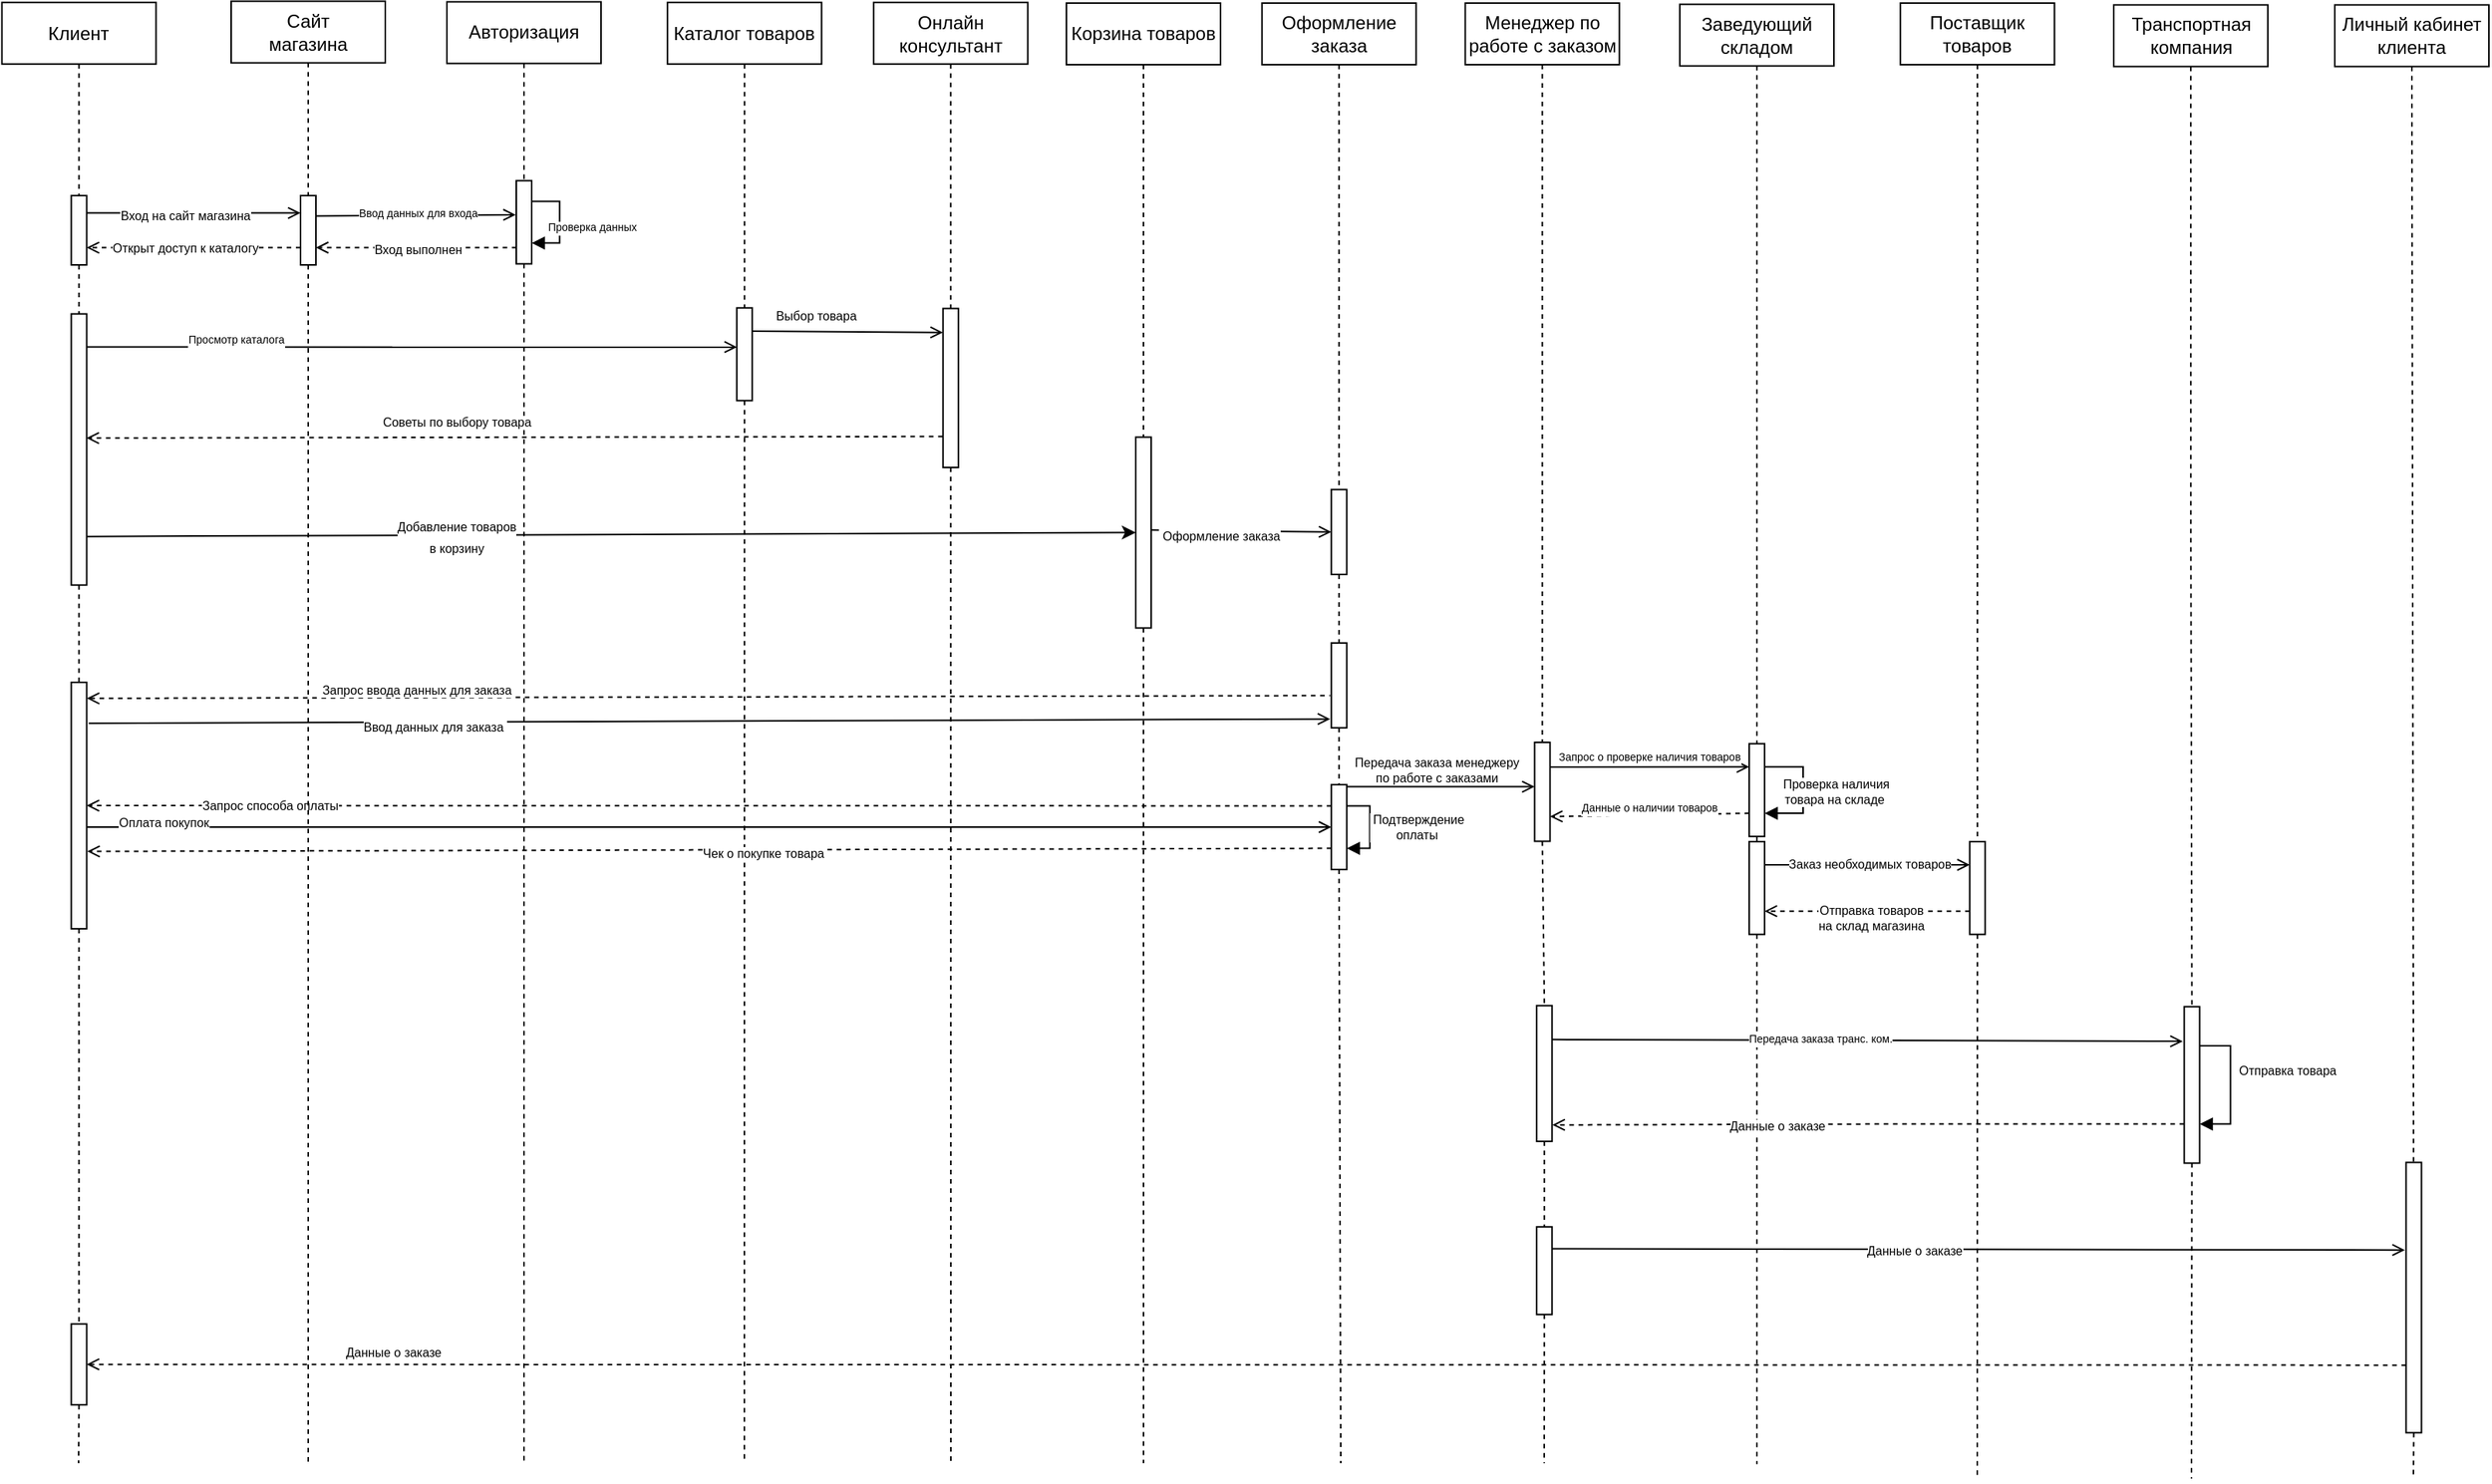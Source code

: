 <mxfile version="20.6.2" type="github">
  <diagram id="1C6cSwg7VmpAiblLXvoy" name="Страница 1">
    <mxGraphModel dx="3576" dy="690" grid="1" gridSize="10" guides="1" tooltips="1" connect="1" arrows="1" fold="1" page="1" pageScale="1" pageWidth="2339" pageHeight="3300" math="0" shadow="0">
      <root>
        <mxCell id="0" />
        <mxCell id="1" parent="0" />
        <mxCell id="SabWteCTpefjTxFQU9_--33" style="rounded=0;orthogonalLoop=1;jettySize=auto;html=1;fontSize=8;endArrow=none;endFill=0;entryX=0.166;entryY=-0.134;entryDx=0;entryDy=0;startArrow=open;startFill=0;exitX=0.896;exitY=1.076;exitDx=0;exitDy=0;entryPerimeter=0;exitPerimeter=0;" parent="1" source="SabWteCTpefjTxFQU9_--16" target="SabWteCTpefjTxFQU9_--19" edge="1">
          <mxGeometry relative="1" as="geometry">
            <mxPoint x="-620" y="605" as="targetPoint" />
            <mxPoint x="-30" y="540" as="sourcePoint" />
          </mxGeometry>
        </mxCell>
        <mxCell id="SabWteCTpefjTxFQU9_--34" value="Ввод данных для заказа&amp;nbsp;" style="edgeLabel;html=1;align=center;verticalAlign=middle;resizable=0;points=[];fontSize=8;" parent="SabWteCTpefjTxFQU9_--33" vertex="1" connectable="0">
          <mxGeometry x="0.675" y="-1" relative="1" as="geometry">
            <mxPoint x="93" y="4" as="offset" />
          </mxGeometry>
        </mxCell>
        <mxCell id="xmQRBaJtH42mLP0wHH3l-34" value="Менеджер по работе с заказом" style="whiteSpace=wrap;html=1;align=center;" parent="1" vertex="1">
          <mxGeometry x="-279.23" y="72" width="100" height="40" as="geometry" />
        </mxCell>
        <mxCell id="SabWteCTpefjTxFQU9_--8" style="edgeStyle=none;rounded=0;orthogonalLoop=1;jettySize=auto;html=1;exitX=0.5;exitY=1;exitDx=0;exitDy=0;entryX=0;entryY=0.5;entryDx=0;entryDy=0;dashed=1;fontSize=8;endArrow=none;endFill=0;" parent="1" source="xmQRBaJtH42mLP0wHH3l-34" target="xmQRBaJtH42mLP0wHH3l-50" edge="1">
          <mxGeometry relative="1" as="geometry">
            <mxPoint x="-229.23" y="257.0" as="sourcePoint" />
          </mxGeometry>
        </mxCell>
        <mxCell id="wwu7eUDhGdENPaWgCfhL-5" style="edgeStyle=none;rounded=0;orthogonalLoop=1;jettySize=auto;html=1;endArrow=open;endFill=0;exitX=0.25;exitY=0;exitDx=0;exitDy=0;entryX=0.324;entryY=1.078;entryDx=0;entryDy=0;entryPerimeter=0;" parent="1" source="t5wxgiUbX30vSw5wbPk--4" target="hlWkLfJ_ghAU2IeBSESy-3" edge="1">
          <mxGeometry relative="1" as="geometry">
            <mxPoint x="174.5" y="929.66" as="sourcePoint" />
            <mxPoint x="330" y="881" as="targetPoint" />
          </mxGeometry>
        </mxCell>
        <mxCell id="wwu7eUDhGdENPaWgCfhL-7" value="Данные о заказе" style="edgeLabel;html=1;align=center;verticalAlign=middle;resizable=0;points=[];fontSize=8;" parent="wwu7eUDhGdENPaWgCfhL-5" vertex="1" connectable="0">
          <mxGeometry x="-0.151" y="-1" relative="1" as="geometry">
            <mxPoint as="offset" />
          </mxGeometry>
        </mxCell>
        <mxCell id="xmQRBaJtH42mLP0wHH3l-50" value="" style="rounded=0;whiteSpace=wrap;html=1;rotation=90;" parent="1" vertex="1">
          <mxGeometry x="-261.33" y="579.11" width="64.22" height="10" as="geometry" />
        </mxCell>
        <mxCell id="Gkl77x3huCFvcmWokDsf-9" style="edgeStyle=none;rounded=0;orthogonalLoop=1;jettySize=auto;html=1;exitX=0.5;exitY=1;exitDx=0;exitDy=0;entryX=0;entryY=0.5;entryDx=0;entryDy=0;dashed=1;endArrow=none;endFill=0;" parent="1" source="Gkl77x3huCFvcmWokDsf-2" target="Gkl77x3huCFvcmWokDsf-33" edge="1">
          <mxGeometry relative="1" as="geometry">
            <mxPoint x="-1178.75" y="136.6" as="targetPoint" />
          </mxGeometry>
        </mxCell>
        <mxCell id="Gkl77x3huCFvcmWokDsf-2" value="Клиент" style="whiteSpace=wrap;html=1;align=center;" parent="1" vertex="1">
          <mxGeometry x="-1228.75" y="71.6" width="100" height="40" as="geometry" />
        </mxCell>
        <mxCell id="Gkl77x3huCFvcmWokDsf-27" style="edgeStyle=none;rounded=0;orthogonalLoop=1;jettySize=auto;html=1;entryX=0.41;entryY=1.034;entryDx=0;entryDy=0;fontSize=7;endArrow=open;endFill=0;exitX=0.294;exitY=0.011;exitDx=0;exitDy=0;entryPerimeter=0;exitPerimeter=0;" parent="1" source="4py7BuK0P5c7qzIg3ZsJ-5" target="Gkl77x3huCFvcmWokDsf-26" edge="1">
          <mxGeometry relative="1" as="geometry">
            <mxPoint x="-1010" y="210.8" as="sourcePoint" />
          </mxGeometry>
        </mxCell>
        <mxCell id="Gkl77x3huCFvcmWokDsf-28" value="Ввод данных для входа" style="edgeLabel;html=1;align=center;verticalAlign=middle;resizable=0;points=[];fontSize=7;" parent="Gkl77x3huCFvcmWokDsf-27" vertex="1" connectable="0">
          <mxGeometry x="-0.348" y="1" relative="1" as="geometry">
            <mxPoint x="23" as="offset" />
          </mxGeometry>
        </mxCell>
        <mxCell id="Gkl77x3huCFvcmWokDsf-31" style="rounded=0;orthogonalLoop=1;jettySize=auto;html=1;exitX=0.5;exitY=1;exitDx=0;exitDy=0;entryX=0;entryY=0.5;entryDx=0;entryDy=0;fontSize=7;endArrow=none;endFill=0;dashed=1;" parent="1" source="Gkl77x3huCFvcmWokDsf-25" target="Gkl77x3huCFvcmWokDsf-26" edge="1">
          <mxGeometry relative="1" as="geometry" />
        </mxCell>
        <mxCell id="Gkl77x3huCFvcmWokDsf-25" value="Авторизация" style="whiteSpace=wrap;html=1;align=center;" parent="1" vertex="1">
          <mxGeometry x="-940" y="71.2" width="100" height="40" as="geometry" />
        </mxCell>
        <mxCell id="Gkl77x3huCFvcmWokDsf-38" style="edgeStyle=none;rounded=0;orthogonalLoop=1;jettySize=auto;html=1;exitX=1;exitY=0.5;exitDx=0;exitDy=0;dashed=1;fontSize=7;endArrow=none;endFill=0;" parent="1" source="Gkl77x3huCFvcmWokDsf-26" edge="1">
          <mxGeometry relative="1" as="geometry">
            <mxPoint x="-890" y="1020.952" as="targetPoint" />
          </mxGeometry>
        </mxCell>
        <mxCell id="4py7BuK0P5c7qzIg3ZsJ-1" style="rounded=0;orthogonalLoop=1;jettySize=auto;html=1;exitX=0.804;exitY=0.984;exitDx=0;exitDy=0;dashed=1;endArrow=open;endFill=0;entryX=0.75;entryY=0;entryDx=0;entryDy=0;exitPerimeter=0;" parent="1" source="Gkl77x3huCFvcmWokDsf-26" target="4py7BuK0P5c7qzIg3ZsJ-5" edge="1">
          <mxGeometry relative="1" as="geometry">
            <mxPoint x="-1010" y="227.8" as="targetPoint" />
          </mxGeometry>
        </mxCell>
        <mxCell id="4py7BuK0P5c7qzIg3ZsJ-2" value="&lt;font style=&quot;font-size: 8px;&quot;&gt;Вход выполнен&lt;/font&gt;" style="edgeLabel;html=1;align=center;verticalAlign=middle;resizable=0;points=[];" parent="4py7BuK0P5c7qzIg3ZsJ-1" vertex="1" connectable="0">
          <mxGeometry x="0.517" relative="1" as="geometry">
            <mxPoint x="34" as="offset" />
          </mxGeometry>
        </mxCell>
        <mxCell id="Gkl77x3huCFvcmWokDsf-26" value="" style="rounded=0;whiteSpace=wrap;html=1;rotation=90;" parent="1" vertex="1">
          <mxGeometry x="-916.99" y="209.3" width="53.99" height="10" as="geometry" />
        </mxCell>
        <mxCell id="Gkl77x3huCFvcmWokDsf-29" style="edgeStyle=orthogonalEdgeStyle;rounded=0;orthogonalLoop=1;jettySize=auto;html=1;exitX=0.25;exitY=0;exitDx=0;exitDy=0;entryX=0.75;entryY=0;entryDx=0;entryDy=0;fontSize=7;endArrow=block;endFill=1;" parent="1" source="Gkl77x3huCFvcmWokDsf-26" target="Gkl77x3huCFvcmWokDsf-26" edge="1">
          <mxGeometry relative="1" as="geometry">
            <Array as="points">
              <mxPoint x="-866.87" y="200.61" />
              <mxPoint x="-866.87" y="227.61" />
            </Array>
          </mxGeometry>
        </mxCell>
        <mxCell id="Gkl77x3huCFvcmWokDsf-30" value="&amp;nbsp;Проверка данных" style="edgeLabel;html=1;align=center;verticalAlign=middle;resizable=0;points=[];fontSize=7;" parent="Gkl77x3huCFvcmWokDsf-29" vertex="1" connectable="0">
          <mxGeometry x="0.103" y="1" relative="1" as="geometry">
            <mxPoint x="19" as="offset" />
          </mxGeometry>
        </mxCell>
        <mxCell id="Gkl77x3huCFvcmWokDsf-32" value="Каталог товаров" style="whiteSpace=wrap;html=1;align=center;" parent="1" vertex="1">
          <mxGeometry x="-796.87" y="71.6" width="100" height="40" as="geometry" />
        </mxCell>
        <mxCell id="4py7BuK0P5c7qzIg3ZsJ-7" style="edgeStyle=none;rounded=0;orthogonalLoop=1;jettySize=auto;html=1;exitX=0.25;exitY=0;exitDx=0;exitDy=0;entryX=0.25;entryY=1;entryDx=0;entryDy=0;fontSize=8;endArrow=open;endFill=0;" parent="1" source="Gkl77x3huCFvcmWokDsf-33" target="4py7BuK0P5c7qzIg3ZsJ-5" edge="1">
          <mxGeometry relative="1" as="geometry" />
        </mxCell>
        <mxCell id="4py7BuK0P5c7qzIg3ZsJ-8" value="Вход на сайт магазина" style="edgeLabel;html=1;align=center;verticalAlign=middle;resizable=0;points=[];fontSize=8;" parent="4py7BuK0P5c7qzIg3ZsJ-7" vertex="1" connectable="0">
          <mxGeometry x="-0.247" y="-2" relative="1" as="geometry">
            <mxPoint x="11" y="-1" as="offset" />
          </mxGeometry>
        </mxCell>
        <mxCell id="Gkl77x3huCFvcmWokDsf-33" value="" style="rounded=0;whiteSpace=wrap;html=1;rotation=90;" parent="1" vertex="1">
          <mxGeometry x="-1201.25" y="214.51" width="45" height="10" as="geometry" />
        </mxCell>
        <mxCell id="SabWteCTpefjTxFQU9_--7" style="edgeStyle=none;rounded=0;orthogonalLoop=1;jettySize=auto;html=1;exitX=1;exitY=0.5;exitDx=0;exitDy=0;dashed=1;fontSize=8;endArrow=none;endFill=0;" parent="1" source="SabWteCTpefjTxFQU9_--23" edge="1">
          <mxGeometry relative="1" as="geometry">
            <mxPoint x="-747" y="1020" as="targetPoint" />
            <mxPoint x="-746.885" y="480.625" as="sourcePoint" />
          </mxGeometry>
        </mxCell>
        <mxCell id="Gkl77x3huCFvcmWokDsf-39" style="edgeStyle=none;rounded=0;orthogonalLoop=1;jettySize=auto;html=1;exitX=0.122;exitY=0.013;exitDx=0;exitDy=0;entryX=0.423;entryY=0.991;entryDx=0;entryDy=0;fontSize=7;endArrow=open;endFill=0;exitPerimeter=0;entryPerimeter=0;" parent="1" source="Gkl77x3huCFvcmWokDsf-37" target="SabWteCTpefjTxFQU9_--23" edge="1">
          <mxGeometry relative="1" as="geometry" />
        </mxCell>
        <mxCell id="Gkl77x3huCFvcmWokDsf-40" value="Просмотр каталога" style="edgeLabel;html=1;align=center;verticalAlign=middle;resizable=0;points=[];fontSize=7;" parent="Gkl77x3huCFvcmWokDsf-39" vertex="1" connectable="0">
          <mxGeometry x="-0.301" y="1" relative="1" as="geometry">
            <mxPoint x="-51" y="-4" as="offset" />
          </mxGeometry>
        </mxCell>
        <mxCell id="SabWteCTpefjTxFQU9_--12" style="edgeStyle=none;rounded=0;orthogonalLoop=1;jettySize=auto;html=1;exitX=0.5;exitY=1;exitDx=0;exitDy=0;entryX=0;entryY=0.5;entryDx=0;entryDy=0;dashed=1;fontSize=8;endArrow=none;endFill=0;" parent="1" source="SabWteCTpefjTxFQU9_--10" target="SabWteCTpefjTxFQU9_--11" edge="1">
          <mxGeometry relative="1" as="geometry" />
        </mxCell>
        <mxCell id="SabWteCTpefjTxFQU9_--10" value="Корзина товаров" style="whiteSpace=wrap;html=1;align=center;" parent="1" vertex="1">
          <mxGeometry x="-538.04" y="72" width="100" height="40" as="geometry" />
        </mxCell>
        <mxCell id="SabWteCTpefjTxFQU9_--18" style="edgeStyle=none;rounded=0;orthogonalLoop=1;jettySize=auto;html=1;exitX=1;exitY=0.5;exitDx=0;exitDy=0;dashed=1;fontSize=8;endArrow=none;endFill=0;" parent="1" source="SabWteCTpefjTxFQU9_--11" edge="1">
          <mxGeometry relative="1" as="geometry">
            <mxPoint x="-488" y="1020" as="targetPoint" />
          </mxGeometry>
        </mxCell>
        <mxCell id="6CkgmIkL6e7vxcwUD5hK-3" style="rounded=0;orthogonalLoop=1;jettySize=auto;html=1;exitX=0.487;exitY=-0.016;exitDx=0;exitDy=0;entryX=0.5;entryY=1;entryDx=0;entryDy=0;endArrow=open;endFill=0;exitPerimeter=0;" parent="1" source="SabWteCTpefjTxFQU9_--11" target="6CkgmIkL6e7vxcwUD5hK-1" edge="1">
          <mxGeometry relative="1" as="geometry" />
        </mxCell>
        <mxCell id="6CkgmIkL6e7vxcwUD5hK-4" value="&lt;font style=&quot;font-size: 8px;&quot;&gt;&amp;nbsp;Оформление заказа&lt;/font&gt;" style="edgeLabel;html=1;align=center;verticalAlign=middle;resizable=0;points=[];" parent="6CkgmIkL6e7vxcwUD5hK-3" vertex="1" connectable="0">
          <mxGeometry x="-0.252" y="-2" relative="1" as="geometry">
            <mxPoint as="offset" />
          </mxGeometry>
        </mxCell>
        <mxCell id="SabWteCTpefjTxFQU9_--11" value="" style="rounded=0;whiteSpace=wrap;html=1;rotation=90;" parent="1" vertex="1">
          <mxGeometry x="-550" y="410.77" width="123.91" height="10" as="geometry" />
        </mxCell>
        <mxCell id="SabWteCTpefjTxFQU9_--17" style="edgeStyle=none;rounded=0;orthogonalLoop=1;jettySize=auto;html=1;exitX=1;exitY=0.5;exitDx=0;exitDy=0;entryX=0;entryY=0.5;entryDx=0;entryDy=0;fontSize=8;endArrow=none;endFill=0;dashed=1;startArrow=none;" parent="1" source="6CkgmIkL6e7vxcwUD5hK-1" target="SabWteCTpefjTxFQU9_--16" edge="1">
          <mxGeometry relative="1" as="geometry" />
        </mxCell>
        <mxCell id="SabWteCTpefjTxFQU9_--15" value="Оформление заказа" style="whiteSpace=wrap;html=1;align=center;" parent="1" vertex="1">
          <mxGeometry x="-411.14" y="72" width="100" height="40" as="geometry" />
        </mxCell>
        <mxCell id="SabWteCTpefjTxFQU9_--37" style="edgeStyle=none;rounded=0;orthogonalLoop=1;jettySize=auto;html=1;exitX=1;exitY=0.5;exitDx=0;exitDy=0;entryX=0;entryY=0.5;entryDx=0;entryDy=0;dashed=1;fontSize=8;endArrow=none;endFill=0;" parent="1" source="SabWteCTpefjTxFQU9_--16" target="SabWteCTpefjTxFQU9_--36" edge="1">
          <mxGeometry relative="1" as="geometry" />
        </mxCell>
        <mxCell id="SabWteCTpefjTxFQU9_--21" style="edgeStyle=none;rounded=0;orthogonalLoop=1;jettySize=auto;html=1;entryX=0.62;entryY=1.068;entryDx=0;entryDy=0;fontSize=8;endArrow=none;endFill=0;exitX=0.065;exitY=-0.011;exitDx=0;exitDy=0;exitPerimeter=0;dashed=1;startArrow=open;startFill=0;entryPerimeter=0;" parent="1" source="SabWteCTpefjTxFQU9_--19" target="SabWteCTpefjTxFQU9_--16" edge="1">
          <mxGeometry relative="1" as="geometry">
            <mxPoint x="-940" y="530" as="sourcePoint" />
          </mxGeometry>
        </mxCell>
        <mxCell id="SabWteCTpefjTxFQU9_--22" value="&amp;nbsp;Запрос ввода данных для заказа" style="edgeLabel;html=1;align=center;verticalAlign=middle;resizable=0;points=[];fontSize=8;" parent="SabWteCTpefjTxFQU9_--21" vertex="1" connectable="0">
          <mxGeometry x="-0.865" y="2" relative="1" as="geometry">
            <mxPoint x="158" y="-4" as="offset" />
          </mxGeometry>
        </mxCell>
        <mxCell id="SabWteCTpefjTxFQU9_--38" style="edgeStyle=none;rounded=0;orthogonalLoop=1;jettySize=auto;html=1;exitX=0.587;exitY=0.025;exitDx=0;exitDy=0;entryX=0.5;entryY=1;entryDx=0;entryDy=0;fontSize=8;endArrow=open;endFill=0;exitPerimeter=0;" parent="1" source="SabWteCTpefjTxFQU9_--19" target="SabWteCTpefjTxFQU9_--36" edge="1">
          <mxGeometry relative="1" as="geometry" />
        </mxCell>
        <mxCell id="SabWteCTpefjTxFQU9_--39" value="Оплата покупок" style="edgeLabel;html=1;align=center;verticalAlign=middle;resizable=0;points=[];fontSize=8;" parent="SabWteCTpefjTxFQU9_--38" vertex="1" connectable="0">
          <mxGeometry x="-0.791" relative="1" as="geometry">
            <mxPoint x="-35" y="-3" as="offset" />
          </mxGeometry>
        </mxCell>
        <mxCell id="SabWteCTpefjTxFQU9_--19" value="" style="rounded=0;whiteSpace=wrap;html=1;rotation=90;" parent="1" vertex="1">
          <mxGeometry x="-1258.75" y="588.03" width="160" height="10" as="geometry" />
        </mxCell>
        <mxCell id="SabWteCTpefjTxFQU9_--20" value="" style="rounded=0;orthogonalLoop=1;jettySize=auto;html=1;exitX=1;exitY=0.5;exitDx=0;exitDy=0;fontSize=8;endArrow=none;endFill=0;dashed=1;startArrow=none;" parent="1" source="Gkl77x3huCFvcmWokDsf-37" target="SabWteCTpefjTxFQU9_--19" edge="1">
          <mxGeometry relative="1" as="geometry">
            <mxPoint x="-1179.044" y="811.6" as="targetPoint" />
            <mxPoint x="-1178.75" y="322.0" as="sourcePoint" />
          </mxGeometry>
        </mxCell>
        <mxCell id="tWSVUriyzBmCFwbqHir8-5" style="edgeStyle=none;rounded=0;orthogonalLoop=1;jettySize=auto;html=1;exitX=0.25;exitY=0;exitDx=0;exitDy=0;entryX=0.151;entryY=1.007;entryDx=0;entryDy=0;endArrow=open;endFill=0;entryPerimeter=0;" parent="1" source="SabWteCTpefjTxFQU9_--23" target="tWSVUriyzBmCFwbqHir8-3" edge="1">
          <mxGeometry relative="1" as="geometry" />
        </mxCell>
        <mxCell id="tWSVUriyzBmCFwbqHir8-8" value="&amp;nbsp; Выбор товара" style="edgeLabel;html=1;align=center;verticalAlign=middle;resizable=0;points=[];fontSize=8;" parent="tWSVUriyzBmCFwbqHir8-5" vertex="1" connectable="0">
          <mxGeometry x="-0.425" y="-1" relative="1" as="geometry">
            <mxPoint x="3" y="-11" as="offset" />
          </mxGeometry>
        </mxCell>
        <mxCell id="SabWteCTpefjTxFQU9_--23" value="" style="rounded=0;whiteSpace=wrap;html=1;rotation=90;" parent="1" vertex="1">
          <mxGeometry x="-777" y="295" width="60.23" height="10" as="geometry" />
        </mxCell>
        <mxCell id="SabWteCTpefjTxFQU9_--24" value="" style="edgeStyle=none;rounded=0;orthogonalLoop=1;jettySize=auto;html=1;exitX=0.5;exitY=1;exitDx=0;exitDy=0;entryX=0;entryY=0.5;entryDx=0;entryDy=0;dashed=1;fontSize=7;endArrow=none;endFill=0;" parent="1" source="Gkl77x3huCFvcmWokDsf-32" target="SabWteCTpefjTxFQU9_--23" edge="1">
          <mxGeometry relative="1" as="geometry">
            <mxPoint x="-746.87" y="111.6" as="sourcePoint" />
            <mxPoint x="-746.885" y="420.395" as="targetPoint" />
          </mxGeometry>
        </mxCell>
        <mxCell id="6CkgmIkL6e7vxcwUD5hK-7" style="rounded=0;orthogonalLoop=1;jettySize=auto;html=1;exitX=0;exitY=0;exitDx=0;exitDy=0;fontSize=8;endArrow=open;endFill=0;entryX=0.25;entryY=1;entryDx=0;entryDy=0;" parent="1" edge="1">
          <mxGeometry relative="1" as="geometry">
            <mxPoint x="-234.22" y="580.79" as="targetPoint" />
            <mxPoint x="-356.135" y="580.735" as="sourcePoint" />
          </mxGeometry>
        </mxCell>
        <mxCell id="6CkgmIkL6e7vxcwUD5hK-9" value="Передача заказа менеджеру &lt;br&gt;по работе с заказами" style="edgeLabel;html=1;align=center;verticalAlign=middle;resizable=0;points=[];fontSize=8;" parent="6CkgmIkL6e7vxcwUD5hK-7" vertex="1" connectable="0">
          <mxGeometry x="-0.045" y="2" relative="1" as="geometry">
            <mxPoint y="-9" as="offset" />
          </mxGeometry>
        </mxCell>
        <mxCell id="6CkgmIkL6e7vxcwUD5hK-10" style="edgeStyle=none;rounded=0;orthogonalLoop=1;jettySize=auto;html=1;exitX=0.75;exitY=1;exitDx=0;exitDy=0;entryX=0.686;entryY=-0.039;entryDx=0;entryDy=0;entryPerimeter=0;fontSize=8;endArrow=open;endFill=0;dashed=1;" parent="1" source="SabWteCTpefjTxFQU9_--36" target="SabWteCTpefjTxFQU9_--19" edge="1">
          <mxGeometry relative="1" as="geometry" />
        </mxCell>
        <mxCell id="6CkgmIkL6e7vxcwUD5hK-11" value="Чек о покупке товара" style="edgeLabel;html=1;align=center;verticalAlign=middle;resizable=0;points=[];fontSize=8;" parent="6CkgmIkL6e7vxcwUD5hK-10" vertex="1" connectable="0">
          <mxGeometry x="-0.085" y="2" relative="1" as="geometry">
            <mxPoint as="offset" />
          </mxGeometry>
        </mxCell>
        <mxCell id="hsWbIuTdc0-6WUOHF7rW-1" style="rounded=0;orthogonalLoop=1;jettySize=auto;html=1;exitX=0.25;exitY=1;exitDx=0;exitDy=0;entryX=0.5;entryY=0;entryDx=0;entryDy=0;dashed=1;endArrow=open;endFill=0;" parent="1" source="SabWteCTpefjTxFQU9_--36" target="SabWteCTpefjTxFQU9_--19" edge="1">
          <mxGeometry relative="1" as="geometry" />
        </mxCell>
        <mxCell id="hsWbIuTdc0-6WUOHF7rW-2" value="&lt;span style=&quot;font-size: 8px;&quot;&gt;Запрос способа оплаты&lt;/span&gt;" style="edgeLabel;html=1;align=center;verticalAlign=middle;resizable=0;points=[];" parent="hsWbIuTdc0-6WUOHF7rW-1" vertex="1" connectable="0">
          <mxGeometry x="0.706" y="-1" relative="1" as="geometry">
            <mxPoint as="offset" />
          </mxGeometry>
        </mxCell>
        <mxCell id="b9YagP9N5LQ2oF-ExX-y-10" style="edgeStyle=none;rounded=0;orthogonalLoop=1;jettySize=auto;html=1;exitX=1;exitY=0.5;exitDx=0;exitDy=0;dashed=1;fontSize=7;startArrow=none;startFill=0;endArrow=none;endFill=0;" edge="1" parent="1" source="SabWteCTpefjTxFQU9_--36">
          <mxGeometry relative="1" as="geometry">
            <mxPoint x="-360" y="1020" as="targetPoint" />
          </mxGeometry>
        </mxCell>
        <mxCell id="SabWteCTpefjTxFQU9_--36" value="" style="rounded=0;whiteSpace=wrap;html=1;rotation=90;" parent="1" vertex="1">
          <mxGeometry x="-388.69" y="602.0" width="55.11" height="10" as="geometry" />
        </mxCell>
        <mxCell id="SabWteCTpefjTxFQU9_--40" style="edgeStyle=orthogonalEdgeStyle;rounded=0;orthogonalLoop=1;jettySize=auto;html=1;exitX=0.25;exitY=0;exitDx=0;exitDy=0;entryX=0.75;entryY=0;entryDx=0;entryDy=0;fontSize=8;endArrow=block;endFill=1;" parent="1" source="SabWteCTpefjTxFQU9_--36" target="SabWteCTpefjTxFQU9_--36" edge="1">
          <mxGeometry relative="1" as="geometry">
            <Array as="points">
              <mxPoint x="-341.14" y="593" />
              <mxPoint x="-341.14" y="621" />
            </Array>
          </mxGeometry>
        </mxCell>
        <mxCell id="SabWteCTpefjTxFQU9_--41" value="&amp;nbsp;Подтверждение &lt;br&gt;оплаты" style="edgeLabel;html=1;align=center;verticalAlign=middle;resizable=0;points=[];fontSize=8;" parent="SabWteCTpefjTxFQU9_--40" vertex="1" connectable="0">
          <mxGeometry x="-0.335" y="3" relative="1" as="geometry">
            <mxPoint x="27" y="10" as="offset" />
          </mxGeometry>
        </mxCell>
        <mxCell id="tWSVUriyzBmCFwbqHir8-2" style="rounded=0;orthogonalLoop=1;jettySize=auto;html=1;exitX=1;exitY=0.5;exitDx=0;exitDy=0;dashed=1;endArrow=none;endFill=0;startArrow=none;" parent="1" source="tWSVUriyzBmCFwbqHir8-3" edge="1">
          <mxGeometry relative="1" as="geometry">
            <mxPoint x="-613" y="1020" as="targetPoint" />
          </mxGeometry>
        </mxCell>
        <mxCell id="tWSVUriyzBmCFwbqHir8-1" value="Онлайн консультант" style="whiteSpace=wrap;html=1;align=center;" parent="1" vertex="1">
          <mxGeometry x="-663.12" y="71.6" width="100" height="40" as="geometry" />
        </mxCell>
        <mxCell id="tWSVUriyzBmCFwbqHir8-6" style="edgeStyle=none;rounded=0;orthogonalLoop=1;jettySize=auto;html=1;exitX=0.805;exitY=1.017;exitDx=0;exitDy=0;entryX=0.458;entryY=0.012;entryDx=0;entryDy=0;endArrow=open;endFill=0;dashed=1;exitPerimeter=0;entryPerimeter=0;" parent="1" source="tWSVUriyzBmCFwbqHir8-3" target="Gkl77x3huCFvcmWokDsf-37" edge="1">
          <mxGeometry relative="1" as="geometry" />
        </mxCell>
        <mxCell id="tWSVUriyzBmCFwbqHir8-12" value="&amp;nbsp;Советы по выбору товара" style="edgeLabel;html=1;align=center;verticalAlign=middle;resizable=0;points=[];fontSize=8;" parent="tWSVUriyzBmCFwbqHir8-6" vertex="1" connectable="0">
          <mxGeometry x="0.212" relative="1" as="geometry">
            <mxPoint x="20" y="-10" as="offset" />
          </mxGeometry>
        </mxCell>
        <mxCell id="tWSVUriyzBmCFwbqHir8-3" value="" style="rounded=0;whiteSpace=wrap;html=1;rotation=90;" parent="1" vertex="1">
          <mxGeometry x="-664.73" y="316.9" width="103.23" height="10" as="geometry" />
        </mxCell>
        <mxCell id="tWSVUriyzBmCFwbqHir8-4" value="" style="edgeStyle=orthogonalEdgeStyle;rounded=0;orthogonalLoop=1;jettySize=auto;html=1;exitX=0.5;exitY=1;exitDx=0;exitDy=0;dashed=1;endArrow=none;endFill=0;" parent="1" source="tWSVUriyzBmCFwbqHir8-1" target="tWSVUriyzBmCFwbqHir8-3" edge="1">
          <mxGeometry relative="1" as="geometry">
            <mxPoint x="-613.12" y="811.2" as="targetPoint" />
            <mxPoint x="-613.12" y="111.6" as="sourcePoint" />
          </mxGeometry>
        </mxCell>
        <mxCell id="IDRo27c4-7jk8g-NWwNv-1" style="rounded=0;orthogonalLoop=1;jettySize=auto;html=1;entryX=0.5;entryY=1;entryDx=0;entryDy=0;exitX=0.821;exitY=0.052;exitDx=0;exitDy=0;exitPerimeter=0;" parent="1" source="Gkl77x3huCFvcmWokDsf-37" target="SabWteCTpefjTxFQU9_--11" edge="1">
          <mxGeometry relative="1" as="geometry">
            <mxPoint x="-1170" y="450" as="sourcePoint" />
          </mxGeometry>
        </mxCell>
        <mxCell id="IDRo27c4-7jk8g-NWwNv-2" value="&lt;font style=&quot;font-size: 8px;&quot;&gt;Добавление товаров &lt;br&gt;в корзину&lt;/font&gt;" style="edgeLabel;html=1;align=center;verticalAlign=middle;resizable=0;points=[];" parent="IDRo27c4-7jk8g-NWwNv-1" vertex="1" connectable="0">
          <mxGeometry x="-0.294" y="2" relative="1" as="geometry">
            <mxPoint y="2" as="offset" />
          </mxGeometry>
        </mxCell>
        <mxCell id="Gkl77x3huCFvcmWokDsf-37" value="" style="rounded=0;whiteSpace=wrap;html=1;rotation=90;" parent="1" vertex="1">
          <mxGeometry x="-1266.77" y="356.82" width="176.04" height="10" as="geometry" />
        </mxCell>
        <mxCell id="tWSVUriyzBmCFwbqHir8-9" value="" style="rounded=0;orthogonalLoop=1;jettySize=auto;html=1;exitX=1;exitY=0.5;exitDx=0;exitDy=0;fontSize=8;endArrow=none;endFill=0;dashed=1;" parent="1" source="Gkl77x3huCFvcmWokDsf-33" target="Gkl77x3huCFvcmWokDsf-37" edge="1">
          <mxGeometry relative="1" as="geometry">
            <mxPoint x="-1178.75" y="513.03" as="targetPoint" />
            <mxPoint x="-1178.75" y="322.0" as="sourcePoint" />
          </mxGeometry>
        </mxCell>
        <mxCell id="tWSVUriyzBmCFwbqHir8-14" style="rounded=0;orthogonalLoop=1;jettySize=auto;html=1;exitX=1;exitY=0.5;exitDx=0;exitDy=0;fontSize=8;endArrow=none;endFill=0;dashed=1;startArrow=none;" parent="1" source="sa_YYTe1VB1jBONE82s6-5" edge="1">
          <mxGeometry relative="1" as="geometry">
            <mxPoint x="-90" y="1020.667" as="targetPoint" />
          </mxGeometry>
        </mxCell>
        <mxCell id="tWSVUriyzBmCFwbqHir8-13" value="Заведующий складом" style="whiteSpace=wrap;html=1;align=center;" parent="1" vertex="1">
          <mxGeometry x="-140.0" y="72.8" width="100" height="40" as="geometry" />
        </mxCell>
        <mxCell id="sa_YYTe1VB1jBONE82s6-7" style="edgeStyle=none;rounded=0;orthogonalLoop=1;jettySize=auto;html=1;exitX=1;exitY=0.5;exitDx=0;exitDy=0;entryX=0;entryY=0.5;entryDx=0;entryDy=0;dashed=1;endArrow=none;endFill=0;" parent="1" source="tWSVUriyzBmCFwbqHir8-15" target="sa_YYTe1VB1jBONE82s6-5" edge="1">
          <mxGeometry relative="1" as="geometry" />
        </mxCell>
        <mxCell id="b9YagP9N5LQ2oF-ExX-y-3" style="rounded=0;orthogonalLoop=1;jettySize=auto;html=1;exitX=0.25;exitY=1;exitDx=0;exitDy=0;endArrow=none;endFill=0;startArrow=open;startFill=0;entryX=0.25;entryY=0;entryDx=0;entryDy=0;" edge="1" parent="1" source="tWSVUriyzBmCFwbqHir8-15" target="xmQRBaJtH42mLP0wHH3l-50">
          <mxGeometry relative="1" as="geometry">
            <mxPoint x="-220" y="570" as="targetPoint" />
          </mxGeometry>
        </mxCell>
        <mxCell id="b9YagP9N5LQ2oF-ExX-y-4" value="&lt;font style=&quot;font-size: 7px;&quot;&gt;Запрос о проверке наличия товаров&lt;/font&gt;" style="edgeLabel;html=1;align=center;verticalAlign=middle;resizable=0;points=[];" vertex="1" connectable="0" parent="b9YagP9N5LQ2oF-ExX-y-3">
          <mxGeometry x="0.212" y="-1" relative="1" as="geometry">
            <mxPoint x="13" y="-7" as="offset" />
          </mxGeometry>
        </mxCell>
        <mxCell id="b9YagP9N5LQ2oF-ExX-y-5" style="edgeStyle=none;rounded=0;orthogonalLoop=1;jettySize=auto;html=1;exitX=0.75;exitY=1;exitDx=0;exitDy=0;fontSize=7;startArrow=none;startFill=0;endArrow=open;endFill=0;dashed=1;entryX=0.75;entryY=0;entryDx=0;entryDy=0;" edge="1" parent="1" source="tWSVUriyzBmCFwbqHir8-15" target="xmQRBaJtH42mLP0wHH3l-50">
          <mxGeometry relative="1" as="geometry">
            <mxPoint x="-220" y="598" as="targetPoint" />
          </mxGeometry>
        </mxCell>
        <mxCell id="b9YagP9N5LQ2oF-ExX-y-6" value="Данные о наличии товаров" style="edgeLabel;html=1;align=center;verticalAlign=middle;resizable=0;points=[];fontSize=7;" vertex="1" connectable="0" parent="b9YagP9N5LQ2oF-ExX-y-5">
          <mxGeometry x="0.276" y="-1" relative="1" as="geometry">
            <mxPoint x="17" y="-4" as="offset" />
          </mxGeometry>
        </mxCell>
        <mxCell id="tWSVUriyzBmCFwbqHir8-15" value="" style="rounded=0;whiteSpace=wrap;html=1;rotation=90;" parent="1" vertex="1">
          <mxGeometry x="-120.11" y="577.97" width="60.23" height="10" as="geometry" />
        </mxCell>
        <mxCell id="tWSVUriyzBmCFwbqHir8-20" style="edgeStyle=orthogonalEdgeStyle;rounded=0;orthogonalLoop=1;jettySize=auto;html=1;exitX=0.25;exitY=0;exitDx=0;exitDy=0;entryX=0.75;entryY=0;entryDx=0;entryDy=0;fontSize=8;endArrow=block;endFill=1;" parent="1" source="tWSVUriyzBmCFwbqHir8-15" target="tWSVUriyzBmCFwbqHir8-15" edge="1">
          <mxGeometry relative="1" as="geometry">
            <Array as="points">
              <mxPoint x="-60.0" y="567.97" />
              <mxPoint x="-60.0" y="597.97" />
            </Array>
          </mxGeometry>
        </mxCell>
        <mxCell id="tWSVUriyzBmCFwbqHir8-21" value="&amp;nbsp;Проверка наличия &lt;br&gt;товара на складе" style="edgeLabel;html=1;align=center;verticalAlign=middle;resizable=0;points=[];fontSize=8;" parent="tWSVUriyzBmCFwbqHir8-20" vertex="1" connectable="0">
          <mxGeometry x="0.299" y="3" relative="1" as="geometry">
            <mxPoint x="17" y="-11" as="offset" />
          </mxGeometry>
        </mxCell>
        <mxCell id="6CkgmIkL6e7vxcwUD5hK-1" value="" style="rounded=0;whiteSpace=wrap;html=1;rotation=90;" parent="1" vertex="1">
          <mxGeometry x="-388.7" y="410.4" width="55.11" height="10" as="geometry" />
        </mxCell>
        <mxCell id="6CkgmIkL6e7vxcwUD5hK-6" value="" style="edgeStyle=none;rounded=0;orthogonalLoop=1;jettySize=auto;html=1;exitX=0.5;exitY=1;exitDx=0;exitDy=0;entryX=0;entryY=0.5;entryDx=0;entryDy=0;fontSize=8;endArrow=none;endFill=0;dashed=1;" parent="1" source="SabWteCTpefjTxFQU9_--15" target="6CkgmIkL6e7vxcwUD5hK-1" edge="1">
          <mxGeometry relative="1" as="geometry">
            <mxPoint x="-361.14" y="112" as="sourcePoint" />
            <mxPoint x="-361.145" y="319.445" as="targetPoint" />
          </mxGeometry>
        </mxCell>
        <mxCell id="hlWkLfJ_ghAU2IeBSESy-1" value="Личный кабинет&lt;br&gt;клиента" style="whiteSpace=wrap;html=1;align=center;" parent="1" vertex="1">
          <mxGeometry x="285" y="73.2" width="100" height="40" as="geometry" />
        </mxCell>
        <mxCell id="hlWkLfJ_ghAU2IeBSESy-5" style="edgeStyle=none;rounded=0;orthogonalLoop=1;jettySize=auto;html=1;exitX=0.75;exitY=1;exitDx=0;exitDy=0;dashed=1;endArrow=open;endFill=0;entryX=0.5;entryY=0;entryDx=0;entryDy=0;" parent="1" source="hlWkLfJ_ghAU2IeBSESy-3" target="hlWkLfJ_ghAU2IeBSESy-6" edge="1">
          <mxGeometry relative="1" as="geometry">
            <mxPoint x="-1180" y="770" as="targetPoint" />
          </mxGeometry>
        </mxCell>
        <mxCell id="hlWkLfJ_ghAU2IeBSESy-10" value="Данные о заказе" style="edgeLabel;html=1;align=center;verticalAlign=middle;resizable=0;points=[];fontSize=8;" parent="hlWkLfJ_ghAU2IeBSESy-5" vertex="1" connectable="0">
          <mxGeometry x="0.93" relative="1" as="geometry">
            <mxPoint x="146" y="-8" as="offset" />
          </mxGeometry>
        </mxCell>
        <mxCell id="b9YagP9N5LQ2oF-ExX-y-14" style="edgeStyle=none;rounded=0;orthogonalLoop=1;jettySize=auto;html=1;exitX=1;exitY=0.5;exitDx=0;exitDy=0;dashed=1;fontSize=7;startArrow=none;startFill=0;endArrow=none;endFill=0;" edge="1" parent="1" source="hlWkLfJ_ghAU2IeBSESy-3">
          <mxGeometry relative="1" as="geometry">
            <mxPoint x="335.273" y="942.255" as="targetPoint" />
          </mxGeometry>
        </mxCell>
        <mxCell id="b9YagP9N5LQ2oF-ExX-y-16" style="edgeStyle=none;rounded=0;orthogonalLoop=1;jettySize=auto;html=1;exitX=1;exitY=0.5;exitDx=0;exitDy=0;dashed=1;fontSize=7;startArrow=none;startFill=0;endArrow=none;endFill=0;" edge="1" parent="1" source="hlWkLfJ_ghAU2IeBSESy-3">
          <mxGeometry relative="1" as="geometry">
            <mxPoint x="336" y="1030" as="targetPoint" />
          </mxGeometry>
        </mxCell>
        <mxCell id="hlWkLfJ_ghAU2IeBSESy-3" value="" style="rounded=0;whiteSpace=wrap;html=1;rotation=90;" parent="1" vertex="1">
          <mxGeometry x="248.5" y="907.46" width="175.49" height="10" as="geometry" />
        </mxCell>
        <mxCell id="hlWkLfJ_ghAU2IeBSESy-4" value="" style="rounded=0;orthogonalLoop=1;jettySize=auto;html=1;exitX=0.5;exitY=1;exitDx=0;exitDy=0;dashed=1;endArrow=none;endFill=0;" parent="1" source="hlWkLfJ_ghAU2IeBSESy-1" target="hlWkLfJ_ghAU2IeBSESy-3" edge="1">
          <mxGeometry relative="1" as="geometry">
            <mxPoint x="335" y="814.4" as="targetPoint" />
            <mxPoint x="335" y="113.2" as="sourcePoint" />
          </mxGeometry>
        </mxCell>
        <mxCell id="b9YagP9N5LQ2oF-ExX-y-8" style="edgeStyle=none;rounded=0;orthogonalLoop=1;jettySize=auto;html=1;exitX=1;exitY=0.5;exitDx=0;exitDy=0;dashed=1;fontSize=7;startArrow=none;startFill=0;endArrow=none;endFill=0;" edge="1" parent="1" source="hlWkLfJ_ghAU2IeBSESy-6">
          <mxGeometry relative="1" as="geometry">
            <mxPoint x="-1179" y="1020" as="targetPoint" />
          </mxGeometry>
        </mxCell>
        <mxCell id="hlWkLfJ_ghAU2IeBSESy-6" value="" style="rounded=0;whiteSpace=wrap;html=1;rotation=90;" parent="1" vertex="1">
          <mxGeometry x="-1205" y="950.86" width="52.5" height="10" as="geometry" />
        </mxCell>
        <mxCell id="hlWkLfJ_ghAU2IeBSESy-7" value="" style="rounded=0;orthogonalLoop=1;jettySize=auto;html=1;exitX=1;exitY=0.5;exitDx=0;exitDy=0;fontSize=8;endArrow=none;endFill=0;dashed=1;startArrow=none;" parent="1" source="SabWteCTpefjTxFQU9_--19" target="hlWkLfJ_ghAU2IeBSESy-6" edge="1">
          <mxGeometry relative="1" as="geometry">
            <mxPoint x="-1179.044" y="811.6" as="targetPoint" />
            <mxPoint x="-1178.75" y="635.53" as="sourcePoint" />
          </mxGeometry>
        </mxCell>
        <mxCell id="4py7BuK0P5c7qzIg3ZsJ-4" style="edgeStyle=none;rounded=0;orthogonalLoop=1;jettySize=auto;html=1;exitX=1;exitY=0.5;exitDx=0;exitDy=0;dashed=1;fontSize=8;endArrow=none;endFill=0;startArrow=none;" parent="1" source="4py7BuK0P5c7qzIg3ZsJ-5" edge="1">
          <mxGeometry relative="1" as="geometry">
            <mxPoint x="-1030" y="1020" as="targetPoint" />
          </mxGeometry>
        </mxCell>
        <mxCell id="4py7BuK0P5c7qzIg3ZsJ-3" value="Сайт&lt;br&gt;магазина" style="whiteSpace=wrap;html=1;align=center;" parent="1" vertex="1">
          <mxGeometry x="-1080" y="70.8" width="100" height="40" as="geometry" />
        </mxCell>
        <mxCell id="4py7BuK0P5c7qzIg3ZsJ-9" style="edgeStyle=none;rounded=0;orthogonalLoop=1;jettySize=auto;html=1;exitX=0.75;exitY=1;exitDx=0;exitDy=0;entryX=0.75;entryY=0;entryDx=0;entryDy=0;fontSize=8;endArrow=open;endFill=0;dashed=1;" parent="1" source="4py7BuK0P5c7qzIg3ZsJ-5" target="Gkl77x3huCFvcmWokDsf-33" edge="1">
          <mxGeometry relative="1" as="geometry" />
        </mxCell>
        <mxCell id="4py7BuK0P5c7qzIg3ZsJ-10" value="Открыт доступ к каталогу" style="edgeLabel;html=1;align=center;verticalAlign=middle;resizable=0;points=[];fontSize=8;" parent="4py7BuK0P5c7qzIg3ZsJ-9" vertex="1" connectable="0">
          <mxGeometry x="0.295" y="-1" relative="1" as="geometry">
            <mxPoint x="15" y="1" as="offset" />
          </mxGeometry>
        </mxCell>
        <mxCell id="4py7BuK0P5c7qzIg3ZsJ-5" value="" style="rounded=0;whiteSpace=wrap;html=1;rotation=90;" parent="1" vertex="1">
          <mxGeometry x="-1052.5" y="214.51" width="45" height="10" as="geometry" />
        </mxCell>
        <mxCell id="4py7BuK0P5c7qzIg3ZsJ-6" value="" style="edgeStyle=none;rounded=0;orthogonalLoop=1;jettySize=auto;html=1;exitX=0.5;exitY=1;exitDx=0;exitDy=0;dashed=1;fontSize=8;endArrow=none;endFill=0;" parent="1" source="4py7BuK0P5c7qzIg3ZsJ-3" target="4py7BuK0P5c7qzIg3ZsJ-5" edge="1">
          <mxGeometry relative="1" as="geometry">
            <mxPoint x="-1030" y="810.8" as="targetPoint" />
            <mxPoint x="-1030" y="110.8" as="sourcePoint" />
          </mxGeometry>
        </mxCell>
        <mxCell id="sa_YYTe1VB1jBONE82s6-2" style="rounded=0;orthogonalLoop=1;jettySize=auto;html=1;exitX=1;exitY=0.5;exitDx=0;exitDy=0;endArrow=none;endFill=0;dashed=1;startArrow=none;" parent="1" source="sa_YYTe1VB1jBONE82s6-3" edge="1">
          <mxGeometry relative="1" as="geometry">
            <mxPoint x="53" y="1030.667" as="targetPoint" />
          </mxGeometry>
        </mxCell>
        <mxCell id="sa_YYTe1VB1jBONE82s6-1" value="Поставщик товаров" style="whiteSpace=wrap;html=1;align=center;" parent="1" vertex="1">
          <mxGeometry x="3.12" y="72.0" width="100" height="40" as="geometry" />
        </mxCell>
        <mxCell id="sa_YYTe1VB1jBONE82s6-10" style="edgeStyle=none;rounded=0;orthogonalLoop=1;jettySize=auto;html=1;exitX=0.75;exitY=1;exitDx=0;exitDy=0;entryX=0.75;entryY=0;entryDx=0;entryDy=0;fontSize=8;endArrow=open;endFill=0;dashed=1;" parent="1" source="sa_YYTe1VB1jBONE82s6-3" target="sa_YYTe1VB1jBONE82s6-5" edge="1">
          <mxGeometry relative="1" as="geometry" />
        </mxCell>
        <mxCell id="sa_YYTe1VB1jBONE82s6-11" value="Отправка товаров &lt;br&gt;на склад магазина" style="edgeLabel;html=1;align=center;verticalAlign=middle;resizable=0;points=[];fontSize=8;" parent="sa_YYTe1VB1jBONE82s6-10" vertex="1" connectable="0">
          <mxGeometry x="0.375" y="1" relative="1" as="geometry">
            <mxPoint x="27" y="3" as="offset" />
          </mxGeometry>
        </mxCell>
        <mxCell id="sa_YYTe1VB1jBONE82s6-3" value="" style="rounded=0;whiteSpace=wrap;html=1;rotation=90;" parent="1" vertex="1">
          <mxGeometry x="23.01" y="641.56" width="60.23" height="10" as="geometry" />
        </mxCell>
        <mxCell id="sa_YYTe1VB1jBONE82s6-4" value="" style="edgeStyle=orthogonalEdgeStyle;rounded=0;orthogonalLoop=1;jettySize=auto;html=1;exitX=0.5;exitY=1;exitDx=0;exitDy=0;endArrow=none;endFill=0;dashed=1;" parent="1" source="sa_YYTe1VB1jBONE82s6-1" target="sa_YYTe1VB1jBONE82s6-3" edge="1">
          <mxGeometry relative="1" as="geometry">
            <mxPoint x="53.287" y="815.333" as="targetPoint" />
            <mxPoint x="53.12" y="112" as="sourcePoint" />
          </mxGeometry>
        </mxCell>
        <mxCell id="sa_YYTe1VB1jBONE82s6-8" style="edgeStyle=none;rounded=0;orthogonalLoop=1;jettySize=auto;html=1;exitX=0.25;exitY=0;exitDx=0;exitDy=0;entryX=0.25;entryY=1;entryDx=0;entryDy=0;endArrow=open;endFill=0;" parent="1" source="sa_YYTe1VB1jBONE82s6-5" target="sa_YYTe1VB1jBONE82s6-3" edge="1">
          <mxGeometry relative="1" as="geometry" />
        </mxCell>
        <mxCell id="sa_YYTe1VB1jBONE82s6-9" value="&lt;font style=&quot;font-size: 8px;&quot;&gt;Заказ необходимых товаров&lt;/font&gt;" style="edgeLabel;html=1;align=center;verticalAlign=middle;resizable=0;points=[];" parent="sa_YYTe1VB1jBONE82s6-8" vertex="1" connectable="0">
          <mxGeometry x="-0.3" y="3" relative="1" as="geometry">
            <mxPoint x="21" y="1" as="offset" />
          </mxGeometry>
        </mxCell>
        <mxCell id="sa_YYTe1VB1jBONE82s6-5" value="" style="rounded=0;whiteSpace=wrap;html=1;rotation=90;" parent="1" vertex="1">
          <mxGeometry x="-120.11" y="641.56" width="60.23" height="10" as="geometry" />
        </mxCell>
        <mxCell id="sa_YYTe1VB1jBONE82s6-6" value="" style="rounded=0;orthogonalLoop=1;jettySize=auto;html=1;exitX=0.5;exitY=1;exitDx=0;exitDy=0;fontSize=8;endArrow=none;endFill=0;dashed=1;entryX=0;entryY=0.5;entryDx=0;entryDy=0;" parent="1" source="tWSVUriyzBmCFwbqHir8-13" edge="1" target="tWSVUriyzBmCFwbqHir8-15">
          <mxGeometry relative="1" as="geometry">
            <mxPoint x="-89.88" y="272" as="targetPoint" />
            <mxPoint x="-90" y="112.8" as="sourcePoint" />
          </mxGeometry>
        </mxCell>
        <mxCell id="t5wxgiUbX30vSw5wbPk--3" style="rounded=0;orthogonalLoop=1;jettySize=auto;html=1;exitX=1;exitY=0.5;exitDx=0;exitDy=0;endArrow=none;endFill=0;dashed=1;startArrow=none;" parent="1" source="t5wxgiUbX30vSw5wbPk--7" edge="1">
          <mxGeometry relative="1" as="geometry">
            <mxPoint x="192" y="1030" as="targetPoint" />
          </mxGeometry>
        </mxCell>
        <mxCell id="t5wxgiUbX30vSw5wbPk--1" value="Транспортная компания" style="whiteSpace=wrap;html=1;align=center;" parent="1" vertex="1">
          <mxGeometry x="141.57" y="73.2" width="100" height="40" as="geometry" />
        </mxCell>
        <mxCell id="b9YagP9N5LQ2oF-ExX-y-12" style="edgeStyle=none;rounded=0;orthogonalLoop=1;jettySize=auto;html=1;exitX=1;exitY=0.5;exitDx=0;exitDy=0;dashed=1;fontSize=7;startArrow=none;startFill=0;endArrow=none;endFill=0;" edge="1" parent="1" source="t5wxgiUbX30vSw5wbPk--4">
          <mxGeometry relative="1" as="geometry">
            <mxPoint x="-228" y="1020" as="targetPoint" />
          </mxGeometry>
        </mxCell>
        <mxCell id="t5wxgiUbX30vSw5wbPk--4" value="" style="rounded=0;whiteSpace=wrap;html=1;rotation=90;" parent="1" vertex="1">
          <mxGeometry x="-256.33" y="890" width="56.87" height="10" as="geometry" />
        </mxCell>
        <mxCell id="t5wxgiUbX30vSw5wbPk--5" value="" style="edgeStyle=none;rounded=0;orthogonalLoop=1;jettySize=auto;html=1;exitX=1;exitY=0.5;exitDx=0;exitDy=0;entryX=0;entryY=0.5;entryDx=0;entryDy=0;dashed=1;fontSize=9;endArrow=none;endFill=0;startArrow=none;" parent="1" source="b9YagP9N5LQ2oF-ExX-y-17" target="t5wxgiUbX30vSw5wbPk--4" edge="1">
          <mxGeometry relative="1" as="geometry">
            <mxPoint x="-224.725" y="870.825" as="targetPoint" />
            <mxPoint x="-229.22" y="616.22" as="sourcePoint" />
          </mxGeometry>
        </mxCell>
        <mxCell id="t5wxgiUbX30vSw5wbPk--11" style="edgeStyle=orthogonalEdgeStyle;rounded=0;orthogonalLoop=1;jettySize=auto;html=1;exitX=0.75;exitY=1;exitDx=0;exitDy=0;fontSize=8;endArrow=open;endFill=0;dashed=1;entryX=0.879;entryY=-0.02;entryDx=0;entryDy=0;entryPerimeter=0;" parent="1" source="t5wxgiUbX30vSw5wbPk--7" target="b9YagP9N5LQ2oF-ExX-y-17" edge="1">
          <mxGeometry relative="1" as="geometry">
            <mxPoint x="-205.5" y="799.66" as="targetPoint" />
            <Array as="points" />
          </mxGeometry>
        </mxCell>
        <mxCell id="t5wxgiUbX30vSw5wbPk--12" value="Данные о заказе" style="edgeLabel;html=1;align=center;verticalAlign=middle;resizable=0;points=[];fontSize=8;" parent="t5wxgiUbX30vSw5wbPk--11" vertex="1" connectable="0">
          <mxGeometry x="0.368" y="-2" relative="1" as="geometry">
            <mxPoint x="16" y="2" as="offset" />
          </mxGeometry>
        </mxCell>
        <mxCell id="t5wxgiUbX30vSw5wbPk--7" value="" style="rounded=0;whiteSpace=wrap;html=1;rotation=90;" parent="1" vertex="1">
          <mxGeometry x="141.5" y="769.4" width="101.57" height="10" as="geometry" />
        </mxCell>
        <mxCell id="t5wxgiUbX30vSw5wbPk--8" value="" style="edgeStyle=orthogonalEdgeStyle;rounded=0;orthogonalLoop=1;jettySize=auto;html=1;exitX=0.5;exitY=1;exitDx=0;exitDy=0;endArrow=none;endFill=0;dashed=1;" parent="1" source="t5wxgiUbX30vSw5wbPk--1" target="t5wxgiUbX30vSw5wbPk--7" edge="1">
          <mxGeometry relative="1" as="geometry">
            <mxPoint x="191.57" y="113.2" as="sourcePoint" />
            <mxPoint x="191.57" y="841.6" as="targetPoint" />
          </mxGeometry>
        </mxCell>
        <mxCell id="t5wxgiUbX30vSw5wbPk--13" style="edgeStyle=orthogonalEdgeStyle;rounded=0;orthogonalLoop=1;jettySize=auto;html=1;exitX=0.25;exitY=0;exitDx=0;exitDy=0;entryX=0.75;entryY=0;entryDx=0;entryDy=0;fontSize=8;endArrow=block;endFill=1;" parent="1" source="t5wxgiUbX30vSw5wbPk--7" target="t5wxgiUbX30vSw5wbPk--7" edge="1">
          <mxGeometry relative="1" as="geometry" />
        </mxCell>
        <mxCell id="t5wxgiUbX30vSw5wbPk--14" value="Отправка товара" style="edgeLabel;html=1;align=center;verticalAlign=middle;resizable=0;points=[];fontSize=8;" parent="t5wxgiUbX30vSw5wbPk--13" vertex="1" connectable="0">
          <mxGeometry x="-0.345" relative="1" as="geometry">
            <mxPoint x="36" y="6" as="offset" />
          </mxGeometry>
        </mxCell>
        <mxCell id="SabWteCTpefjTxFQU9_--16" value="" style="rounded=0;whiteSpace=wrap;html=1;rotation=90;" parent="1" vertex="1">
          <mxGeometry x="-388.69" y="510.0" width="55.11" height="10" as="geometry" />
        </mxCell>
        <mxCell id="b9YagP9N5LQ2oF-ExX-y-21" style="edgeStyle=none;rounded=0;orthogonalLoop=1;jettySize=auto;html=1;exitX=0.25;exitY=0;exitDx=0;exitDy=0;entryX=0.221;entryY=1.095;entryDx=0;entryDy=0;entryPerimeter=0;fontSize=7;startArrow=none;startFill=0;endArrow=open;endFill=0;" edge="1" parent="1" source="b9YagP9N5LQ2oF-ExX-y-17" target="t5wxgiUbX30vSw5wbPk--7">
          <mxGeometry relative="1" as="geometry" />
        </mxCell>
        <mxCell id="b9YagP9N5LQ2oF-ExX-y-22" value="Передача заказа транс. ком." style="edgeLabel;html=1;align=center;verticalAlign=middle;resizable=0;points=[];fontSize=7;" vertex="1" connectable="0" parent="b9YagP9N5LQ2oF-ExX-y-21">
          <mxGeometry x="-0.153" y="1" relative="1" as="geometry">
            <mxPoint as="offset" />
          </mxGeometry>
        </mxCell>
        <mxCell id="b9YagP9N5LQ2oF-ExX-y-17" value="" style="rounded=0;whiteSpace=wrap;html=1;rotation=90;" vertex="1" parent="1">
          <mxGeometry x="-271.97" y="761.97" width="88.16" height="10" as="geometry" />
        </mxCell>
        <mxCell id="b9YagP9N5LQ2oF-ExX-y-18" value="" style="edgeStyle=none;rounded=0;orthogonalLoop=1;jettySize=auto;html=1;exitX=1;exitY=0.5;exitDx=0;exitDy=0;entryX=0;entryY=0.5;entryDx=0;entryDy=0;dashed=1;fontSize=9;endArrow=none;endFill=0;" edge="1" parent="1" target="b9YagP9N5LQ2oF-ExX-y-17">
          <mxGeometry relative="1" as="geometry">
            <mxPoint x="-227.895" y="866.565" as="targetPoint" />
            <mxPoint x="-229.22" y="616.22" as="sourcePoint" />
          </mxGeometry>
        </mxCell>
      </root>
    </mxGraphModel>
  </diagram>
</mxfile>
